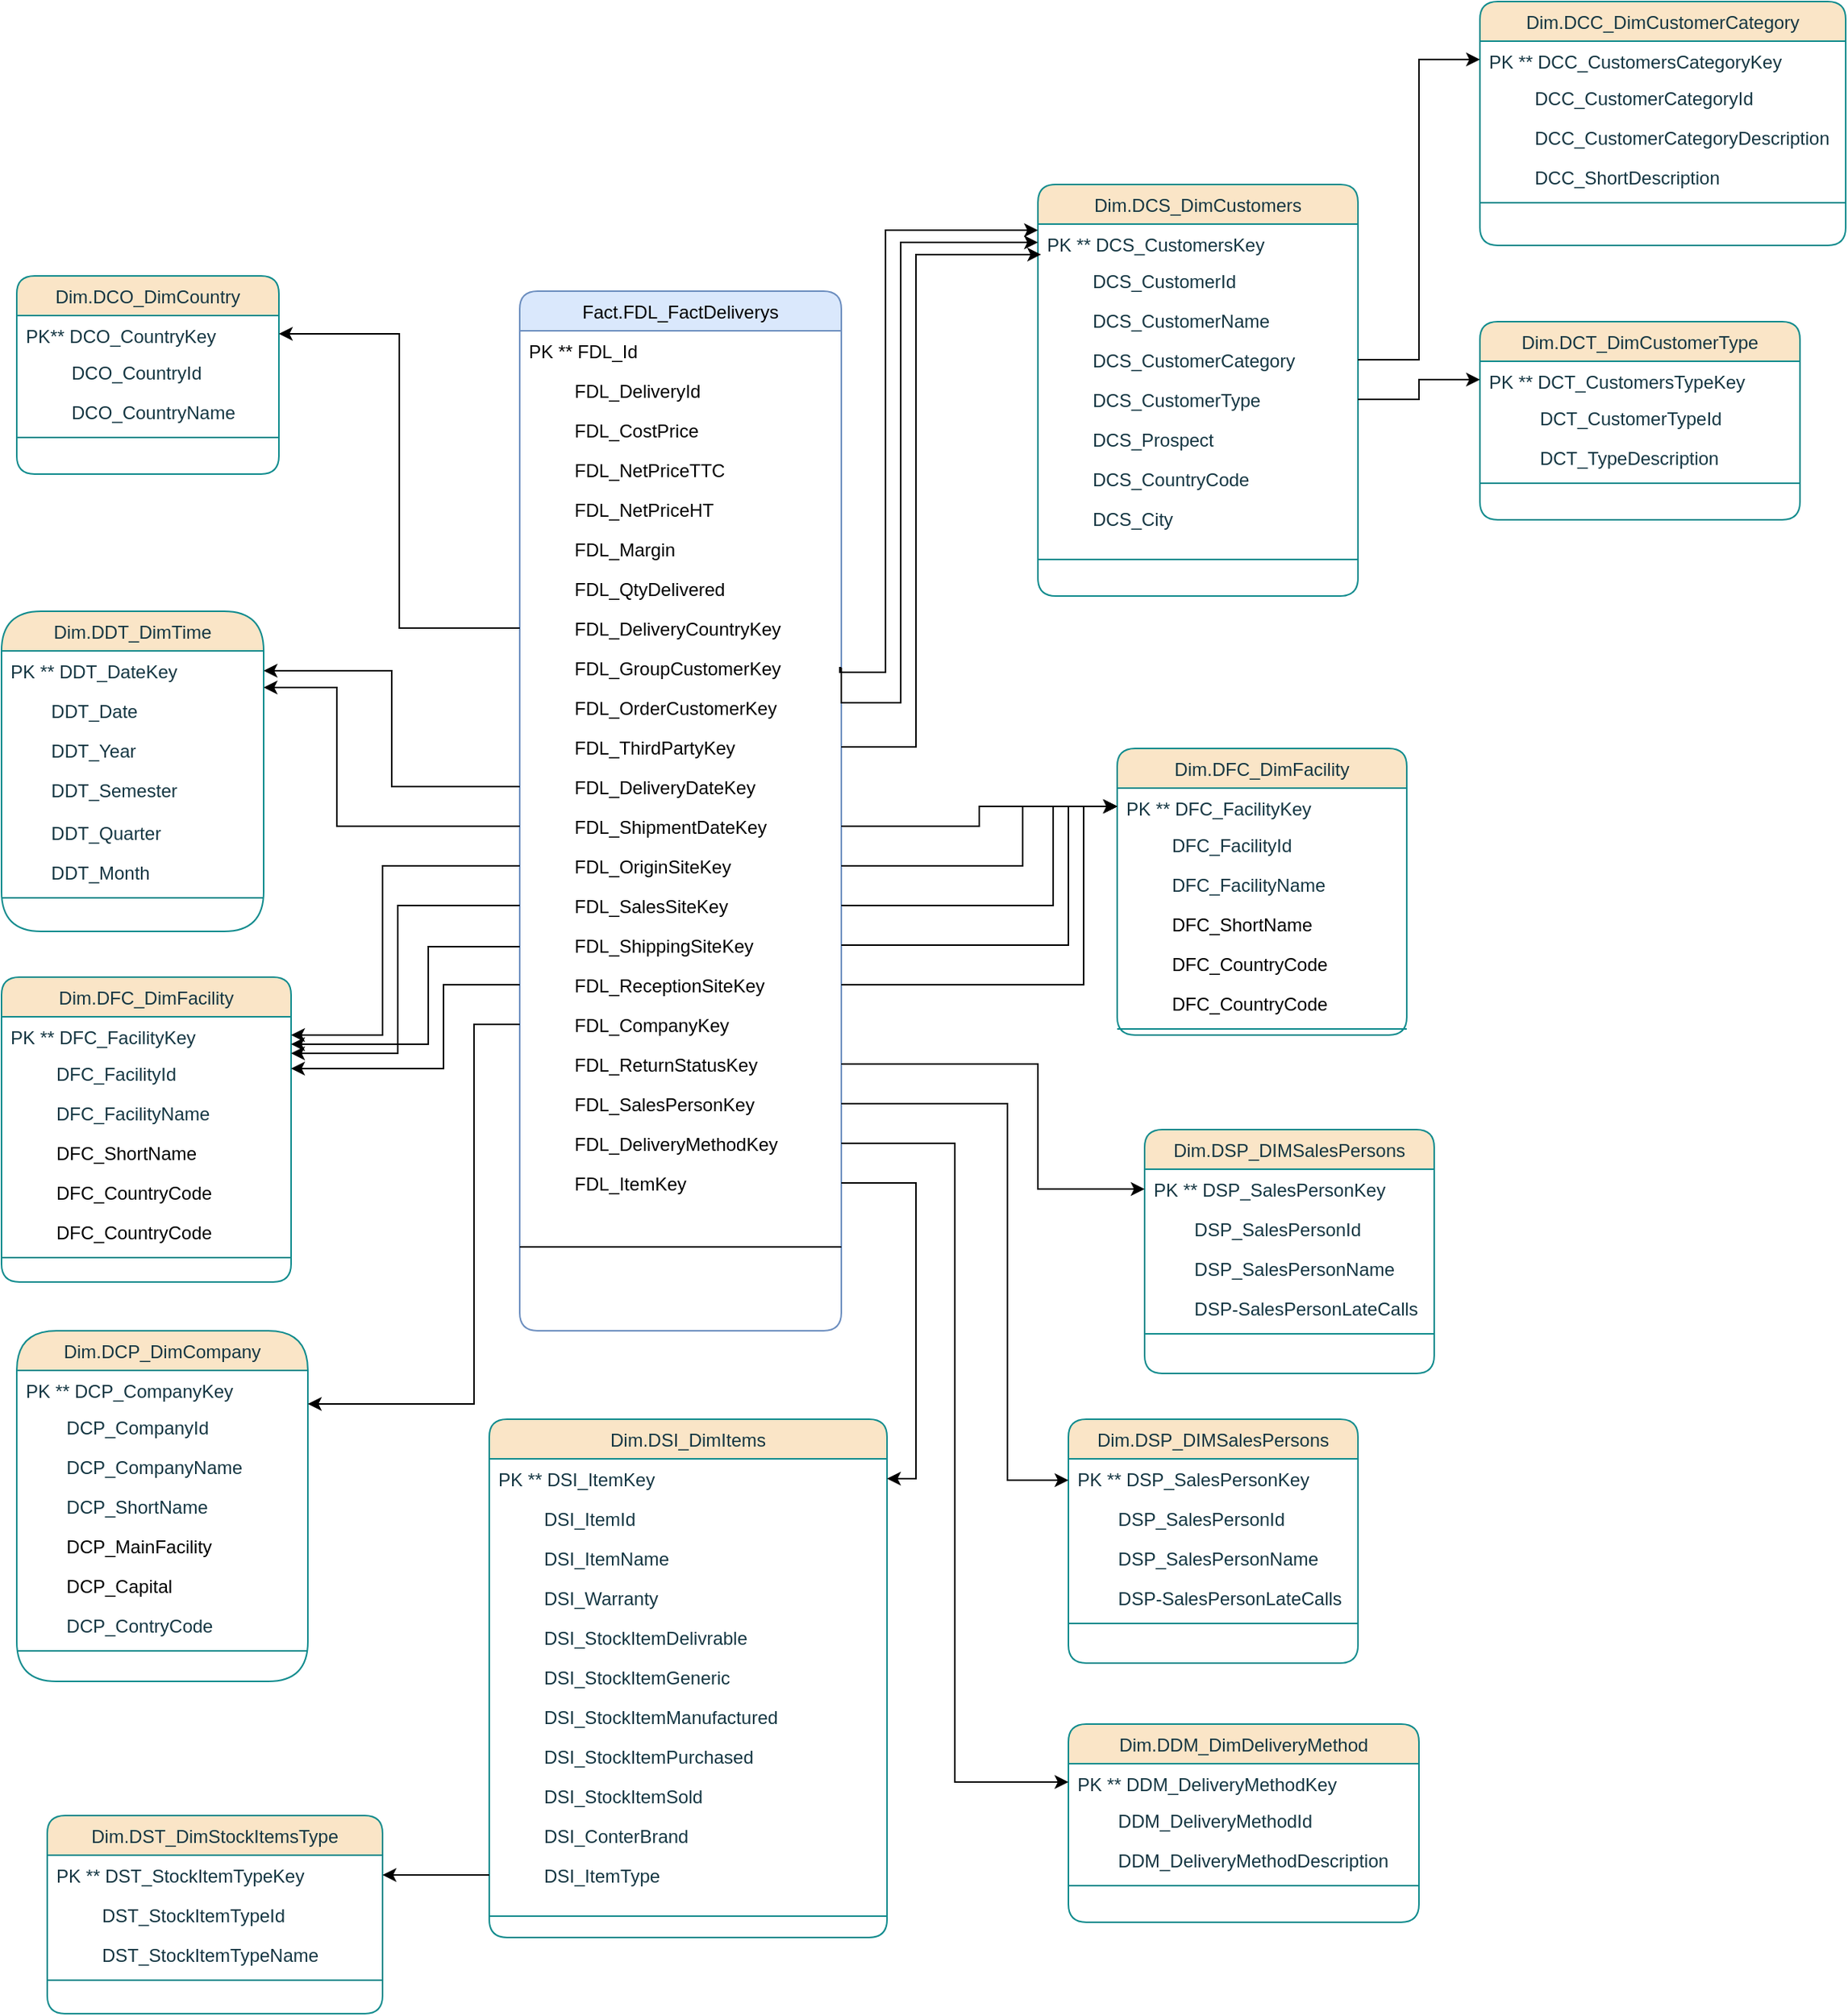 <mxfile version="21.2.3" type="github">
  <diagram name="Page-1" id="ZgQyZG9NzWmbTlg7LCCB">
    <mxGraphModel dx="1100" dy="513" grid="1" gridSize="10" guides="1" tooltips="1" connect="1" arrows="1" fold="1" page="1" pageScale="1" pageWidth="1654" pageHeight="1169" math="0" shadow="0">
      <root>
        <mxCell id="0" />
        <mxCell id="1" parent="0" />
        <mxCell id="QGiz-dgJAuQ3S3tsfowD-1" value="Fact.FDL_FactDeliverys" style="swimlane;fontStyle=0;align=center;verticalAlign=top;childLayout=stackLayout;horizontal=1;startSize=26;horizontalStack=0;resizeParent=1;resizeLast=0;collapsible=1;marginBottom=0;rounded=1;shadow=0;strokeWidth=1;fillColor=#dae8fc;strokeColor=#6c8ebf;" vertex="1" parent="1">
          <mxGeometry x="340" y="340" width="211" height="682" as="geometry">
            <mxRectangle x="550" y="140" width="160" height="26" as="alternateBounds" />
          </mxGeometry>
        </mxCell>
        <mxCell id="QGiz-dgJAuQ3S3tsfowD-2" value="PK ** FDL_Id" style="text;align=left;verticalAlign=top;spacingLeft=4;spacingRight=4;overflow=hidden;rotatable=0;points=[[0,0.5],[1,0.5]];portConstraint=eastwest;" vertex="1" parent="QGiz-dgJAuQ3S3tsfowD-1">
          <mxGeometry y="26" width="211" height="26" as="geometry" />
        </mxCell>
        <mxCell id="QGiz-dgJAuQ3S3tsfowD-3" value="         FDL_DeliveryId" style="text;align=left;verticalAlign=top;spacingLeft=4;spacingRight=4;overflow=hidden;rotatable=0;points=[[0,0.5],[1,0.5]];portConstraint=eastwest;rounded=0;shadow=0;html=0;" vertex="1" parent="QGiz-dgJAuQ3S3tsfowD-1">
          <mxGeometry y="52" width="211" height="26" as="geometry" />
        </mxCell>
        <mxCell id="QGiz-dgJAuQ3S3tsfowD-4" value="         FDL_CostPrice   " style="text;align=left;verticalAlign=top;spacingLeft=4;spacingRight=4;overflow=hidden;rotatable=0;points=[[0,0.5],[1,0.5]];portConstraint=eastwest;rounded=0;shadow=0;html=0;" vertex="1" parent="QGiz-dgJAuQ3S3tsfowD-1">
          <mxGeometry y="78" width="211" height="26" as="geometry" />
        </mxCell>
        <mxCell id="QGiz-dgJAuQ3S3tsfowD-5" value="         FDL_NetPriceTTC  " style="text;align=left;verticalAlign=top;spacingLeft=4;spacingRight=4;overflow=hidden;rotatable=0;points=[[0,0.5],[1,0.5]];portConstraint=eastwest;rounded=0;shadow=0;html=0;" vertex="1" parent="QGiz-dgJAuQ3S3tsfowD-1">
          <mxGeometry y="104" width="211" height="26" as="geometry" />
        </mxCell>
        <mxCell id="QGiz-dgJAuQ3S3tsfowD-6" value="         FDL_NetPriceHT  " style="text;align=left;verticalAlign=top;spacingLeft=4;spacingRight=4;overflow=hidden;rotatable=0;points=[[0,0.5],[1,0.5]];portConstraint=eastwest;rounded=0;shadow=0;html=0;" vertex="1" parent="QGiz-dgJAuQ3S3tsfowD-1">
          <mxGeometry y="130" width="211" height="26" as="geometry" />
        </mxCell>
        <mxCell id="QGiz-dgJAuQ3S3tsfowD-7" value="         FDL_Margin  " style="text;align=left;verticalAlign=top;spacingLeft=4;spacingRight=4;overflow=hidden;rotatable=0;points=[[0,0.5],[1,0.5]];portConstraint=eastwest;rounded=0;shadow=0;html=0;" vertex="1" parent="QGiz-dgJAuQ3S3tsfowD-1">
          <mxGeometry y="156" width="211" height="26" as="geometry" />
        </mxCell>
        <mxCell id="QGiz-dgJAuQ3S3tsfowD-8" value="         FDL_QtyDelivered  " style="text;align=left;verticalAlign=top;spacingLeft=4;spacingRight=4;overflow=hidden;rotatable=0;points=[[0,0.5],[1,0.5]];portConstraint=eastwest;rounded=0;shadow=0;html=0;" vertex="1" parent="QGiz-dgJAuQ3S3tsfowD-1">
          <mxGeometry y="182" width="211" height="26" as="geometry" />
        </mxCell>
        <mxCell id="QGiz-dgJAuQ3S3tsfowD-12" value="         FDL_DeliveryCountryKey  " style="text;align=left;verticalAlign=top;spacingLeft=4;spacingRight=4;overflow=hidden;rotatable=0;points=[[0,0.5],[1,0.5]];portConstraint=eastwest;rounded=0;shadow=0;html=0;" vertex="1" parent="QGiz-dgJAuQ3S3tsfowD-1">
          <mxGeometry y="208" width="211" height="26" as="geometry" />
        </mxCell>
        <mxCell id="QGiz-dgJAuQ3S3tsfowD-9" value="         FDL_GroupCustomerKey  " style="text;align=left;verticalAlign=top;spacingLeft=4;spacingRight=4;overflow=hidden;rotatable=0;points=[[0,0.5],[1,0.5]];portConstraint=eastwest;rounded=0;shadow=0;html=0;" vertex="1" parent="QGiz-dgJAuQ3S3tsfowD-1">
          <mxGeometry y="234" width="211" height="26" as="geometry" />
        </mxCell>
        <mxCell id="QGiz-dgJAuQ3S3tsfowD-10" value="         FDL_OrderCustomerKey  " style="text;align=left;verticalAlign=top;spacingLeft=4;spacingRight=4;overflow=hidden;rotatable=0;points=[[0,0.5],[1,0.5]];portConstraint=eastwest;rounded=0;shadow=0;html=0;" vertex="1" parent="QGiz-dgJAuQ3S3tsfowD-1">
          <mxGeometry y="260" width="211" height="26" as="geometry" />
        </mxCell>
        <mxCell id="QGiz-dgJAuQ3S3tsfowD-11" value="         FDL_ThirdPartyKey  " style="text;align=left;verticalAlign=top;spacingLeft=4;spacingRight=4;overflow=hidden;rotatable=0;points=[[0,0.5],[1,0.5]];portConstraint=eastwest;rounded=0;shadow=0;html=0;" vertex="1" parent="QGiz-dgJAuQ3S3tsfowD-1">
          <mxGeometry y="286" width="211" height="26" as="geometry" />
        </mxCell>
        <mxCell id="QGiz-dgJAuQ3S3tsfowD-14" value="         FDL_DeliveryDateKey  " style="text;align=left;verticalAlign=top;spacingLeft=4;spacingRight=4;overflow=hidden;rotatable=0;points=[[0,0.5],[1,0.5]];portConstraint=eastwest;rounded=1;shadow=0;html=0;" vertex="1" parent="QGiz-dgJAuQ3S3tsfowD-1">
          <mxGeometry y="312" width="211" height="26" as="geometry" />
        </mxCell>
        <mxCell id="QGiz-dgJAuQ3S3tsfowD-15" value="         FDL_ShipmentDateKey  " style="text;align=left;verticalAlign=top;spacingLeft=4;spacingRight=4;overflow=hidden;rotatable=0;points=[[0,0.5],[1,0.5]];portConstraint=eastwest;rounded=1;shadow=0;html=0;" vertex="1" parent="QGiz-dgJAuQ3S3tsfowD-1">
          <mxGeometry y="338" width="211" height="26" as="geometry" />
        </mxCell>
        <mxCell id="QGiz-dgJAuQ3S3tsfowD-16" value="         FDL_OriginSiteKey&#xa;  " style="text;align=left;verticalAlign=top;spacingLeft=4;spacingRight=4;overflow=hidden;rotatable=0;points=[[0,0.5],[1,0.5]];portConstraint=eastwest;rounded=1;shadow=0;html=0;" vertex="1" parent="QGiz-dgJAuQ3S3tsfowD-1">
          <mxGeometry y="364" width="211" height="26" as="geometry" />
        </mxCell>
        <mxCell id="QGiz-dgJAuQ3S3tsfowD-17" value="         FDL_SalesSiteKey&#xa;  " style="text;align=left;verticalAlign=top;spacingLeft=4;spacingRight=4;overflow=hidden;rotatable=0;points=[[0,0.5],[1,0.5]];portConstraint=eastwest;rounded=1;shadow=0;html=0;" vertex="1" parent="QGiz-dgJAuQ3S3tsfowD-1">
          <mxGeometry y="390" width="211" height="26" as="geometry" />
        </mxCell>
        <mxCell id="QGiz-dgJAuQ3S3tsfowD-18" value="         FDL_ShippingSiteKey&#xa;  " style="text;align=left;verticalAlign=top;spacingLeft=4;spacingRight=4;overflow=hidden;rotatable=0;points=[[0,0.5],[1,0.5]];portConstraint=eastwest;rounded=1;shadow=0;html=0;" vertex="1" parent="QGiz-dgJAuQ3S3tsfowD-1">
          <mxGeometry y="416" width="211" height="26" as="geometry" />
        </mxCell>
        <mxCell id="QGiz-dgJAuQ3S3tsfowD-19" value="         FDL_ReceptionSiteKey&#xa;  " style="text;align=left;verticalAlign=top;spacingLeft=4;spacingRight=4;overflow=hidden;rotatable=0;points=[[0,0.5],[1,0.5]];portConstraint=eastwest;rounded=1;shadow=0;html=0;" vertex="1" parent="QGiz-dgJAuQ3S3tsfowD-1">
          <mxGeometry y="442" width="211" height="26" as="geometry" />
        </mxCell>
        <mxCell id="QGiz-dgJAuQ3S3tsfowD-20" value="         FDL_CompanyKey&#xa;  " style="text;align=left;verticalAlign=top;spacingLeft=4;spacingRight=4;overflow=hidden;rotatable=0;points=[[0,0.5],[1,0.5]];portConstraint=eastwest;rounded=1;shadow=0;html=0;" vertex="1" parent="QGiz-dgJAuQ3S3tsfowD-1">
          <mxGeometry y="468" width="211" height="26" as="geometry" />
        </mxCell>
        <mxCell id="QGiz-dgJAuQ3S3tsfowD-21" value="         FDL_ReturnStatusKey&#xa;  " style="text;align=left;verticalAlign=top;spacingLeft=4;spacingRight=4;overflow=hidden;rotatable=0;points=[[0,0.5],[1,0.5]];portConstraint=eastwest;rounded=1;shadow=0;html=0;" vertex="1" parent="QGiz-dgJAuQ3S3tsfowD-1">
          <mxGeometry y="494" width="211" height="26" as="geometry" />
        </mxCell>
        <mxCell id="QGiz-dgJAuQ3S3tsfowD-22" value="         FDL_SalesPersonKey&#xa;  " style="text;align=left;verticalAlign=top;spacingLeft=4;spacingRight=4;overflow=hidden;rotatable=0;points=[[0,0.5],[1,0.5]];portConstraint=eastwest;rounded=1;shadow=0;html=0;" vertex="1" parent="QGiz-dgJAuQ3S3tsfowD-1">
          <mxGeometry y="520" width="211" height="26" as="geometry" />
        </mxCell>
        <mxCell id="QGiz-dgJAuQ3S3tsfowD-23" value="         FDL_DeliveryMethodKey&#xa;  " style="text;align=left;verticalAlign=top;spacingLeft=4;spacingRight=4;overflow=hidden;rotatable=0;points=[[0,0.5],[1,0.5]];portConstraint=eastwest;rounded=1;shadow=0;html=0;" vertex="1" parent="QGiz-dgJAuQ3S3tsfowD-1">
          <mxGeometry y="546" width="211" height="26" as="geometry" />
        </mxCell>
        <mxCell id="QGiz-dgJAuQ3S3tsfowD-24" value="         FDL_ItemKey " style="text;align=left;verticalAlign=top;spacingLeft=4;spacingRight=4;overflow=hidden;rotatable=0;points=[[0,0.5],[1,0.5]];portConstraint=eastwest;rounded=0;shadow=0;html=0;" vertex="1" parent="QGiz-dgJAuQ3S3tsfowD-1">
          <mxGeometry y="572" width="211" height="26" as="geometry" />
        </mxCell>
        <mxCell id="QGiz-dgJAuQ3S3tsfowD-25" value="" style="line;html=1;strokeWidth=1;align=left;verticalAlign=middle;spacingTop=-1;spacingLeft=3;spacingRight=3;rotatable=0;labelPosition=right;points=[];portConstraint=eastwest;" vertex="1" parent="QGiz-dgJAuQ3S3tsfowD-1">
          <mxGeometry y="598" width="211" height="58" as="geometry" />
        </mxCell>
        <mxCell id="QGiz-dgJAuQ3S3tsfowD-26" value="Dim.DDT_DimTime" style="swimlane;fontStyle=0;align=center;verticalAlign=top;childLayout=stackLayout;horizontal=1;startSize=26;horizontalStack=0;resizeParent=1;resizeLast=0;collapsible=1;marginBottom=0;rounded=1;shadow=0;strokeWidth=1;fillColor=#FAE5C7;strokeColor=#0F8B8D;labelBackgroundColor=none;fontColor=#143642;arcSize=50;" vertex="1" parent="1">
          <mxGeometry y="550" width="172" height="210" as="geometry">
            <mxRectangle x="550" y="140" width="160" height="26" as="alternateBounds" />
          </mxGeometry>
        </mxCell>
        <mxCell id="QGiz-dgJAuQ3S3tsfowD-27" value="PK ** DDT_DateKey" style="text;align=left;verticalAlign=top;spacingLeft=4;spacingRight=4;overflow=hidden;rotatable=0;points=[[0,0.5],[1,0.5]];portConstraint=eastwest;labelBackgroundColor=none;fontColor=#143642;rounded=1;" vertex="1" parent="QGiz-dgJAuQ3S3tsfowD-26">
          <mxGeometry y="26" width="172" height="26" as="geometry" />
        </mxCell>
        <mxCell id="QGiz-dgJAuQ3S3tsfowD-28" value="        DDT_Date&#xa;" style="text;align=left;verticalAlign=top;spacingLeft=4;spacingRight=4;overflow=hidden;rotatable=0;points=[[0,0.5],[1,0.5]];portConstraint=eastwest;labelBackgroundColor=none;fontColor=#143642;rounded=1;" vertex="1" parent="QGiz-dgJAuQ3S3tsfowD-26">
          <mxGeometry y="52" width="172" height="26" as="geometry" />
        </mxCell>
        <mxCell id="QGiz-dgJAuQ3S3tsfowD-29" value="        DDT_Year&#xa;" style="text;align=left;verticalAlign=top;spacingLeft=4;spacingRight=4;overflow=hidden;rotatable=0;points=[[0,0.5],[1,0.5]];portConstraint=eastwest;labelBackgroundColor=none;fontColor=#143642;rounded=1;" vertex="1" parent="QGiz-dgJAuQ3S3tsfowD-26">
          <mxGeometry y="78" width="172" height="26" as="geometry" />
        </mxCell>
        <mxCell id="QGiz-dgJAuQ3S3tsfowD-30" value="        DDT_Semester&#xa;" style="text;align=left;verticalAlign=top;spacingLeft=4;spacingRight=4;overflow=hidden;rotatable=0;points=[[0,0.5],[1,0.5]];portConstraint=eastwest;labelBackgroundColor=none;fontColor=#143642;rounded=1;" vertex="1" parent="QGiz-dgJAuQ3S3tsfowD-26">
          <mxGeometry y="104" width="172" height="28" as="geometry" />
        </mxCell>
        <mxCell id="QGiz-dgJAuQ3S3tsfowD-31" value="        DDT_Quarter" style="text;align=left;verticalAlign=top;spacingLeft=4;spacingRight=4;overflow=hidden;rotatable=0;points=[[0,0.5],[1,0.5]];portConstraint=eastwest;labelBackgroundColor=none;fontColor=#143642;rounded=1;" vertex="1" parent="QGiz-dgJAuQ3S3tsfowD-26">
          <mxGeometry y="132" width="172" height="26" as="geometry" />
        </mxCell>
        <mxCell id="QGiz-dgJAuQ3S3tsfowD-32" value="        DDT_Month&#xa;" style="text;align=left;verticalAlign=top;spacingLeft=4;spacingRight=4;overflow=hidden;rotatable=0;points=[[0,0.5],[1,0.5]];portConstraint=eastwest;labelBackgroundColor=none;fontColor=#143642;rounded=1;" vertex="1" parent="QGiz-dgJAuQ3S3tsfowD-26">
          <mxGeometry y="158" width="172" height="26" as="geometry" />
        </mxCell>
        <mxCell id="QGiz-dgJAuQ3S3tsfowD-33" value="" style="line;html=1;strokeWidth=1;align=left;verticalAlign=middle;spacingTop=-1;spacingLeft=3;spacingRight=3;rotatable=0;labelPosition=right;points=[];portConstraint=eastwest;labelBackgroundColor=none;fillColor=#FAE5C7;strokeColor=#0F8B8D;fontColor=#143642;rounded=1;" vertex="1" parent="QGiz-dgJAuQ3S3tsfowD-26">
          <mxGeometry y="184" width="172" height="8" as="geometry" />
        </mxCell>
        <mxCell id="QGiz-dgJAuQ3S3tsfowD-34" style="edgeStyle=orthogonalEdgeStyle;rounded=0;orthogonalLoop=1;jettySize=auto;html=1;" edge="1" parent="1" source="QGiz-dgJAuQ3S3tsfowD-14" target="QGiz-dgJAuQ3S3tsfowD-27">
          <mxGeometry relative="1" as="geometry" />
        </mxCell>
        <mxCell id="QGiz-dgJAuQ3S3tsfowD-35" style="edgeStyle=orthogonalEdgeStyle;rounded=0;orthogonalLoop=1;jettySize=auto;html=1;" edge="1" parent="1" source="QGiz-dgJAuQ3S3tsfowD-15" target="QGiz-dgJAuQ3S3tsfowD-27">
          <mxGeometry relative="1" as="geometry">
            <Array as="points">
              <mxPoint x="220" y="691" />
              <mxPoint x="220" y="600" />
            </Array>
          </mxGeometry>
        </mxCell>
        <mxCell id="QGiz-dgJAuQ3S3tsfowD-36" value="Dim.DFC_DimFacility" style="swimlane;fontStyle=0;align=center;verticalAlign=top;childLayout=stackLayout;horizontal=1;startSize=26;horizontalStack=0;resizeParent=1;resizeLast=0;collapsible=1;marginBottom=0;rounded=1;shadow=0;strokeWidth=1;fillColor=#FAE5C7;strokeColor=#0F8B8D;labelBackgroundColor=none;fontColor=#143642;" vertex="1" parent="1">
          <mxGeometry y="790" width="190" height="200" as="geometry">
            <mxRectangle x="550" y="140" width="160" height="26" as="alternateBounds" />
          </mxGeometry>
        </mxCell>
        <mxCell id="QGiz-dgJAuQ3S3tsfowD-37" value="PK ** DFC_FacilityKey" style="text;align=left;verticalAlign=top;spacingLeft=4;spacingRight=4;overflow=hidden;rotatable=0;points=[[0,0.5],[1,0.5]];portConstraint=eastwest;labelBackgroundColor=none;fontColor=#143642;rounded=1;" vertex="1" parent="QGiz-dgJAuQ3S3tsfowD-36">
          <mxGeometry y="26" width="190" height="24" as="geometry" />
        </mxCell>
        <mxCell id="QGiz-dgJAuQ3S3tsfowD-38" value="         DFC_FacilityId" style="text;align=left;verticalAlign=top;spacingLeft=4;spacingRight=4;overflow=hidden;rotatable=0;points=[[0,0.5],[1,0.5]];portConstraint=eastwest;labelBackgroundColor=none;fontColor=#143642;rounded=1;" vertex="1" parent="QGiz-dgJAuQ3S3tsfowD-36">
          <mxGeometry y="50" width="190" height="26" as="geometry" />
        </mxCell>
        <mxCell id="QGiz-dgJAuQ3S3tsfowD-39" value="         DFC_FacilityName" style="text;align=left;verticalAlign=top;spacingLeft=4;spacingRight=4;overflow=hidden;rotatable=0;points=[[0,0.5],[1,0.5]];portConstraint=eastwest;labelBackgroundColor=none;fontColor=#143642;rounded=1;" vertex="1" parent="QGiz-dgJAuQ3S3tsfowD-36">
          <mxGeometry y="76" width="190" height="26" as="geometry" />
        </mxCell>
        <mxCell id="QGiz-dgJAuQ3S3tsfowD-40" value="         DFC_ShortName" style="text;align=left;verticalAlign=top;spacingLeft=4;spacingRight=4;overflow=hidden;rotatable=0;points=[[0,0.5],[1,0.5]];portConstraint=eastwest;labelBackgroundColor=none;rounded=1;" vertex="1" parent="QGiz-dgJAuQ3S3tsfowD-36">
          <mxGeometry y="102" width="190" height="26" as="geometry" />
        </mxCell>
        <mxCell id="QGiz-dgJAuQ3S3tsfowD-41" value="         DFC_CountryCode" style="text;align=left;verticalAlign=top;spacingLeft=4;spacingRight=4;overflow=hidden;rotatable=0;points=[[0,0.5],[1,0.5]];portConstraint=eastwest;labelBackgroundColor=none;rounded=1;" vertex="1" parent="QGiz-dgJAuQ3S3tsfowD-36">
          <mxGeometry y="128" width="190" height="26" as="geometry" />
        </mxCell>
        <mxCell id="QGiz-dgJAuQ3S3tsfowD-42" value="         DFC_CountryCode" style="text;align=left;verticalAlign=top;spacingLeft=4;spacingRight=4;overflow=hidden;rotatable=0;points=[[0,0.5],[1,0.5]];portConstraint=eastwest;labelBackgroundColor=none;rounded=1;" vertex="1" parent="QGiz-dgJAuQ3S3tsfowD-36">
          <mxGeometry y="154" width="190" height="26" as="geometry" />
        </mxCell>
        <mxCell id="QGiz-dgJAuQ3S3tsfowD-43" value="" style="line;html=1;strokeWidth=1;align=left;verticalAlign=middle;spacingTop=-1;spacingLeft=3;spacingRight=3;rotatable=0;labelPosition=right;points=[];portConstraint=eastwest;labelBackgroundColor=none;fillColor=#FAE5C7;strokeColor=#0F8B8D;fontColor=#143642;rounded=1;" vertex="1" parent="QGiz-dgJAuQ3S3tsfowD-36">
          <mxGeometry y="180" width="190" height="8" as="geometry" />
        </mxCell>
        <mxCell id="QGiz-dgJAuQ3S3tsfowD-44" style="edgeStyle=orthogonalEdgeStyle;rounded=0;orthogonalLoop=1;jettySize=auto;html=1;entryX=1;entryY=0.5;entryDx=0;entryDy=0;" edge="1" parent="1" source="QGiz-dgJAuQ3S3tsfowD-16" target="QGiz-dgJAuQ3S3tsfowD-37">
          <mxGeometry relative="1" as="geometry">
            <Array as="points">
              <mxPoint x="250" y="717" />
              <mxPoint x="250" y="828" />
            </Array>
          </mxGeometry>
        </mxCell>
        <mxCell id="QGiz-dgJAuQ3S3tsfowD-45" style="edgeStyle=orthogonalEdgeStyle;rounded=0;orthogonalLoop=1;jettySize=auto;html=1;" edge="1" parent="1" source="QGiz-dgJAuQ3S3tsfowD-17" target="QGiz-dgJAuQ3S3tsfowD-37">
          <mxGeometry relative="1" as="geometry">
            <Array as="points">
              <mxPoint x="260" y="743" />
              <mxPoint x="260" y="840" />
            </Array>
          </mxGeometry>
        </mxCell>
        <mxCell id="QGiz-dgJAuQ3S3tsfowD-46" style="edgeStyle=orthogonalEdgeStyle;rounded=0;orthogonalLoop=1;jettySize=auto;html=1;" edge="1" parent="1" source="QGiz-dgJAuQ3S3tsfowD-18">
          <mxGeometry relative="1" as="geometry">
            <mxPoint x="300" y="770" as="sourcePoint" />
            <mxPoint x="190" y="834" as="targetPoint" />
            <Array as="points">
              <mxPoint x="280" y="770" />
              <mxPoint x="280" y="834" />
            </Array>
          </mxGeometry>
        </mxCell>
        <mxCell id="QGiz-dgJAuQ3S3tsfowD-47" style="edgeStyle=orthogonalEdgeStyle;rounded=0;orthogonalLoop=1;jettySize=auto;html=1;" edge="1" parent="1" source="QGiz-dgJAuQ3S3tsfowD-19">
          <mxGeometry relative="1" as="geometry">
            <mxPoint x="190" y="850" as="targetPoint" />
            <Array as="points">
              <mxPoint x="290" y="795" />
              <mxPoint x="290" y="850" />
              <mxPoint x="190" y="850" />
            </Array>
          </mxGeometry>
        </mxCell>
        <mxCell id="QGiz-dgJAuQ3S3tsfowD-48" value="Dim.DCP_DimCompany" style="swimlane;fontStyle=0;align=center;verticalAlign=top;childLayout=stackLayout;horizontal=1;startSize=26;horizontalStack=0;resizeParent=1;resizeLast=0;collapsible=1;marginBottom=0;rounded=1;shadow=0;strokeWidth=1;fillColor=#FAE5C7;strokeColor=#0F8B8D;labelBackgroundColor=none;fontColor=#143642;arcSize=40;" vertex="1" parent="1">
          <mxGeometry x="10" y="1022" width="191" height="230" as="geometry">
            <mxRectangle x="550" y="140" width="160" height="26" as="alternateBounds" />
          </mxGeometry>
        </mxCell>
        <mxCell id="QGiz-dgJAuQ3S3tsfowD-49" value="PK ** DCP_CompanyKey&#xa;" style="text;align=left;verticalAlign=top;spacingLeft=4;spacingRight=4;overflow=hidden;rotatable=0;points=[[0,0.5],[1,0.5]];portConstraint=eastwest;labelBackgroundColor=none;fontColor=#143642;rounded=1;" vertex="1" parent="QGiz-dgJAuQ3S3tsfowD-48">
          <mxGeometry y="26" width="191" height="24" as="geometry" />
        </mxCell>
        <mxCell id="QGiz-dgJAuQ3S3tsfowD-50" value="        DCP_CompanyId" style="text;align=left;verticalAlign=top;spacingLeft=4;spacingRight=4;overflow=hidden;rotatable=0;points=[[0,0.5],[1,0.5]];portConstraint=eastwest;labelBackgroundColor=none;fontColor=#143642;rounded=1;" vertex="1" parent="QGiz-dgJAuQ3S3tsfowD-48">
          <mxGeometry y="50" width="191" height="26" as="geometry" />
        </mxCell>
        <mxCell id="QGiz-dgJAuQ3S3tsfowD-51" value="        DCP_CompanyName" style="text;align=left;verticalAlign=top;spacingLeft=4;spacingRight=4;overflow=hidden;rotatable=0;points=[[0,0.5],[1,0.5]];portConstraint=eastwest;labelBackgroundColor=none;fontColor=#143642;rounded=1;" vertex="1" parent="QGiz-dgJAuQ3S3tsfowD-48">
          <mxGeometry y="76" width="191" height="26" as="geometry" />
        </mxCell>
        <mxCell id="QGiz-dgJAuQ3S3tsfowD-52" value="        DCP_ShortName" style="text;align=left;verticalAlign=top;spacingLeft=4;spacingRight=4;overflow=hidden;rotatable=0;points=[[0,0.5],[1,0.5]];portConstraint=eastwest;labelBackgroundColor=none;fontColor=#143642;rounded=1;" vertex="1" parent="QGiz-dgJAuQ3S3tsfowD-48">
          <mxGeometry y="102" width="191" height="26" as="geometry" />
        </mxCell>
        <mxCell id="QGiz-dgJAuQ3S3tsfowD-53" value="        DCP_MainFacility" style="text;align=left;verticalAlign=top;spacingLeft=4;spacingRight=4;overflow=hidden;rotatable=0;points=[[0,0.5],[1,0.5]];portConstraint=eastwest;rounded=1;shadow=0;html=0;labelBackgroundColor=none;" vertex="1" parent="QGiz-dgJAuQ3S3tsfowD-48">
          <mxGeometry y="128" width="191" height="26" as="geometry" />
        </mxCell>
        <mxCell id="QGiz-dgJAuQ3S3tsfowD-54" value="        DCP_Capital" style="text;align=left;verticalAlign=top;spacingLeft=4;spacingRight=4;overflow=hidden;rotatable=0;points=[[0,0.5],[1,0.5]];portConstraint=eastwest;rounded=1;shadow=0;html=0;labelBackgroundColor=none;" vertex="1" parent="QGiz-dgJAuQ3S3tsfowD-48">
          <mxGeometry y="154" width="191" height="26" as="geometry" />
        </mxCell>
        <mxCell id="QGiz-dgJAuQ3S3tsfowD-55" value="        DCP_ContryCode" style="text;align=left;verticalAlign=top;spacingLeft=4;spacingRight=4;overflow=hidden;rotatable=0;points=[[0,0.5],[1,0.5]];portConstraint=eastwest;labelBackgroundColor=none;fontColor=#143642;rounded=1;" vertex="1" parent="QGiz-dgJAuQ3S3tsfowD-48">
          <mxGeometry y="180" width="191" height="26" as="geometry" />
        </mxCell>
        <mxCell id="QGiz-dgJAuQ3S3tsfowD-56" value="" style="line;html=1;strokeWidth=1;align=left;verticalAlign=middle;spacingTop=-1;spacingLeft=3;spacingRight=3;rotatable=0;labelPosition=right;points=[];portConstraint=eastwest;labelBackgroundColor=none;fillColor=#FAE5C7;strokeColor=#0F8B8D;fontColor=#143642;rounded=1;" vertex="1" parent="QGiz-dgJAuQ3S3tsfowD-48">
          <mxGeometry y="206" width="191" height="8" as="geometry" />
        </mxCell>
        <mxCell id="QGiz-dgJAuQ3S3tsfowD-57" style="edgeStyle=orthogonalEdgeStyle;rounded=0;orthogonalLoop=1;jettySize=auto;html=1;" edge="1" parent="1" source="QGiz-dgJAuQ3S3tsfowD-20" target="QGiz-dgJAuQ3S3tsfowD-49">
          <mxGeometry relative="1" as="geometry">
            <Array as="points">
              <mxPoint x="310" y="821" />
              <mxPoint x="310" y="1070" />
            </Array>
          </mxGeometry>
        </mxCell>
        <mxCell id="QGiz-dgJAuQ3S3tsfowD-58" value="Dim.DSI_DimItems" style="swimlane;fontStyle=0;align=center;verticalAlign=top;childLayout=stackLayout;horizontal=1;startSize=26;horizontalStack=0;resizeParent=1;resizeLast=0;collapsible=1;marginBottom=0;rounded=1;shadow=0;strokeWidth=1;fillColor=#FAE5C7;strokeColor=#0F8B8D;labelBackgroundColor=none;fontColor=#143642;" vertex="1" parent="1">
          <mxGeometry x="320" y="1080" width="261" height="340" as="geometry">
            <mxRectangle x="550" y="140" width="160" height="26" as="alternateBounds" />
          </mxGeometry>
        </mxCell>
        <mxCell id="QGiz-dgJAuQ3S3tsfowD-59" value="PK ** DSI_ItemKey" style="text;align=left;verticalAlign=top;spacingLeft=4;spacingRight=4;overflow=hidden;rotatable=0;points=[[0,0.5],[1,0.5]];portConstraint=eastwest;labelBackgroundColor=none;fontColor=#143642;rounded=1;" vertex="1" parent="QGiz-dgJAuQ3S3tsfowD-58">
          <mxGeometry y="26" width="261" height="26" as="geometry" />
        </mxCell>
        <mxCell id="QGiz-dgJAuQ3S3tsfowD-60" value="         DSI_ItemId&#xa;" style="text;align=left;verticalAlign=top;spacingLeft=4;spacingRight=4;overflow=hidden;rotatable=0;points=[[0,0.5],[1,0.5]];portConstraint=eastwest;labelBackgroundColor=none;fontColor=#143642;rounded=1;" vertex="1" parent="QGiz-dgJAuQ3S3tsfowD-58">
          <mxGeometry y="52" width="261" height="26" as="geometry" />
        </mxCell>
        <mxCell id="QGiz-dgJAuQ3S3tsfowD-61" value="         DSI_ItemName&#xa;" style="text;align=left;verticalAlign=top;spacingLeft=4;spacingRight=4;overflow=hidden;rotatable=0;points=[[0,0.5],[1,0.5]];portConstraint=eastwest;labelBackgroundColor=none;fontColor=#143642;rounded=1;" vertex="1" parent="QGiz-dgJAuQ3S3tsfowD-58">
          <mxGeometry y="78" width="261" height="26" as="geometry" />
        </mxCell>
        <mxCell id="QGiz-dgJAuQ3S3tsfowD-62" value="         DSI_Warranty&#xa;" style="text;align=left;verticalAlign=top;spacingLeft=4;spacingRight=4;overflow=hidden;rotatable=0;points=[[0,0.5],[1,0.5]];portConstraint=eastwest;labelBackgroundColor=none;fontColor=#143642;rounded=1;" vertex="1" parent="QGiz-dgJAuQ3S3tsfowD-58">
          <mxGeometry y="104" width="261" height="26" as="geometry" />
        </mxCell>
        <mxCell id="QGiz-dgJAuQ3S3tsfowD-63" value="         DSI_StockItemDelivrable" style="text;align=left;verticalAlign=top;spacingLeft=4;spacingRight=4;overflow=hidden;rotatable=0;points=[[0,0.5],[1,0.5]];portConstraint=eastwest;labelBackgroundColor=none;fontColor=#143642;rounded=1;" vertex="1" parent="QGiz-dgJAuQ3S3tsfowD-58">
          <mxGeometry y="130" width="261" height="26" as="geometry" />
        </mxCell>
        <mxCell id="QGiz-dgJAuQ3S3tsfowD-64" value="         DSI_StockItemGeneric &#xa;" style="text;align=left;verticalAlign=top;spacingLeft=4;spacingRight=4;overflow=hidden;rotatable=0;points=[[0,0.5],[1,0.5]];portConstraint=eastwest;labelBackgroundColor=none;fontColor=#143642;rounded=1;" vertex="1" parent="QGiz-dgJAuQ3S3tsfowD-58">
          <mxGeometry y="156" width="261" height="26" as="geometry" />
        </mxCell>
        <mxCell id="QGiz-dgJAuQ3S3tsfowD-65" value="         DSI_StockItemManufactured" style="text;align=left;verticalAlign=top;spacingLeft=4;spacingRight=4;overflow=hidden;rotatable=0;points=[[0,0.5],[1,0.5]];portConstraint=eastwest;labelBackgroundColor=none;fontColor=#143642;rounded=1;" vertex="1" parent="QGiz-dgJAuQ3S3tsfowD-58">
          <mxGeometry y="182" width="261" height="26" as="geometry" />
        </mxCell>
        <mxCell id="QGiz-dgJAuQ3S3tsfowD-66" value="         DSI_StockItemPurchased" style="text;align=left;verticalAlign=top;spacingLeft=4;spacingRight=4;overflow=hidden;rotatable=0;points=[[0,0.5],[1,0.5]];portConstraint=eastwest;labelBackgroundColor=none;fontColor=#143642;rounded=1;" vertex="1" parent="QGiz-dgJAuQ3S3tsfowD-58">
          <mxGeometry y="208" width="261" height="26" as="geometry" />
        </mxCell>
        <mxCell id="QGiz-dgJAuQ3S3tsfowD-67" value="         DSI_StockItemSold&#xa;" style="text;align=left;verticalAlign=top;spacingLeft=4;spacingRight=4;overflow=hidden;rotatable=0;points=[[0,0.5],[1,0.5]];portConstraint=eastwest;labelBackgroundColor=none;fontColor=#143642;rounded=1;" vertex="1" parent="QGiz-dgJAuQ3S3tsfowD-58">
          <mxGeometry y="234" width="261" height="26" as="geometry" />
        </mxCell>
        <mxCell id="QGiz-dgJAuQ3S3tsfowD-68" value="         DSI_ConterBrand&#xa;" style="text;align=left;verticalAlign=top;spacingLeft=4;spacingRight=4;overflow=hidden;rotatable=0;points=[[0,0.5],[1,0.5]];portConstraint=eastwest;labelBackgroundColor=none;fontColor=#143642;rounded=1;" vertex="1" parent="QGiz-dgJAuQ3S3tsfowD-58">
          <mxGeometry y="260" width="261" height="26" as="geometry" />
        </mxCell>
        <mxCell id="QGiz-dgJAuQ3S3tsfowD-69" value="         DSI_ItemType&#xa;" style="text;align=left;verticalAlign=top;spacingLeft=4;spacingRight=4;overflow=hidden;rotatable=0;points=[[0,0.5],[1,0.5]];portConstraint=eastwest;labelBackgroundColor=none;fontColor=#143642;rounded=1;" vertex="1" parent="QGiz-dgJAuQ3S3tsfowD-58">
          <mxGeometry y="286" width="261" height="26" as="geometry" />
        </mxCell>
        <mxCell id="QGiz-dgJAuQ3S3tsfowD-70" value="" style="line;html=1;strokeWidth=1;align=left;verticalAlign=middle;spacingTop=-1;spacingLeft=3;spacingRight=3;rotatable=0;labelPosition=right;points=[];portConstraint=eastwest;labelBackgroundColor=none;fillColor=#FAE5C7;strokeColor=#0F8B8D;fontColor=#143642;rounded=1;" vertex="1" parent="QGiz-dgJAuQ3S3tsfowD-58">
          <mxGeometry y="312" width="261" height="28" as="geometry" />
        </mxCell>
        <mxCell id="QGiz-dgJAuQ3S3tsfowD-72" style="edgeStyle=orthogonalEdgeStyle;rounded=0;orthogonalLoop=1;jettySize=auto;html=1;" edge="1" parent="1" source="QGiz-dgJAuQ3S3tsfowD-24" target="QGiz-dgJAuQ3S3tsfowD-59">
          <mxGeometry relative="1" as="geometry">
            <Array as="points">
              <mxPoint x="600" y="925" />
              <mxPoint x="600" y="1119" />
            </Array>
          </mxGeometry>
        </mxCell>
        <mxCell id="QGiz-dgJAuQ3S3tsfowD-73" value="Dim.DST_DimStockItemsType" style="swimlane;fontStyle=0;align=center;verticalAlign=top;childLayout=stackLayout;horizontal=1;startSize=26;horizontalStack=0;resizeParent=1;resizeLast=0;collapsible=1;marginBottom=0;rounded=1;shadow=0;strokeWidth=1;fillColor=#FAE5C7;strokeColor=#0F8B8D;labelBackgroundColor=none;fontColor=#143642;" vertex="1" parent="1">
          <mxGeometry x="30" y="1340" width="220" height="130" as="geometry">
            <mxRectangle x="550" y="140" width="160" height="26" as="alternateBounds" />
          </mxGeometry>
        </mxCell>
        <mxCell id="QGiz-dgJAuQ3S3tsfowD-74" value="PK ** DST_StockItemTypeKey" style="text;align=left;verticalAlign=top;spacingLeft=4;spacingRight=4;overflow=hidden;rotatable=0;points=[[0,0.5],[1,0.5]];portConstraint=eastwest;labelBackgroundColor=none;fontColor=#143642;rounded=1;" vertex="1" parent="QGiz-dgJAuQ3S3tsfowD-73">
          <mxGeometry y="26" width="220" height="26" as="geometry" />
        </mxCell>
        <mxCell id="QGiz-dgJAuQ3S3tsfowD-75" value="         DST_StockItemTypeId&#xa;" style="text;align=left;verticalAlign=top;spacingLeft=4;spacingRight=4;overflow=hidden;rotatable=0;points=[[0,0.5],[1,0.5]];portConstraint=eastwest;labelBackgroundColor=none;fontColor=#143642;rounded=1;" vertex="1" parent="QGiz-dgJAuQ3S3tsfowD-73">
          <mxGeometry y="52" width="220" height="26" as="geometry" />
        </mxCell>
        <mxCell id="QGiz-dgJAuQ3S3tsfowD-76" value="         DST_StockItemTypeName" style="text;align=left;verticalAlign=top;spacingLeft=4;spacingRight=4;overflow=hidden;rotatable=0;points=[[0,0.5],[1,0.5]];portConstraint=eastwest;labelBackgroundColor=none;fontColor=#143642;rounded=1;" vertex="1" parent="QGiz-dgJAuQ3S3tsfowD-73">
          <mxGeometry y="78" width="220" height="26" as="geometry" />
        </mxCell>
        <mxCell id="QGiz-dgJAuQ3S3tsfowD-77" value="" style="line;html=1;strokeWidth=1;align=left;verticalAlign=middle;spacingTop=-1;spacingLeft=3;spacingRight=3;rotatable=0;labelPosition=right;points=[];portConstraint=eastwest;labelBackgroundColor=none;fillColor=#FAE5C7;strokeColor=#0F8B8D;fontColor=#143642;rounded=1;" vertex="1" parent="QGiz-dgJAuQ3S3tsfowD-73">
          <mxGeometry y="104" width="220" height="8" as="geometry" />
        </mxCell>
        <mxCell id="QGiz-dgJAuQ3S3tsfowD-79" style="edgeStyle=orthogonalEdgeStyle;rounded=0;orthogonalLoop=1;jettySize=auto;html=1;" edge="1" parent="1" source="QGiz-dgJAuQ3S3tsfowD-69" target="QGiz-dgJAuQ3S3tsfowD-74">
          <mxGeometry relative="1" as="geometry" />
        </mxCell>
        <mxCell id="QGiz-dgJAuQ3S3tsfowD-80" value="Dim.DSP_DIMSalesPersons" style="swimlane;fontStyle=0;align=center;verticalAlign=top;childLayout=stackLayout;horizontal=1;startSize=26;horizontalStack=0;resizeParent=1;resizeLast=0;collapsible=1;marginBottom=0;rounded=1;shadow=0;strokeWidth=1;fillColor=#FAE5C7;strokeColor=#0F8B8D;labelBackgroundColor=none;fontColor=#143642;" vertex="1" parent="1">
          <mxGeometry x="700" y="1080" width="190" height="160" as="geometry">
            <mxRectangle x="550" y="140" width="160" height="26" as="alternateBounds" />
          </mxGeometry>
        </mxCell>
        <mxCell id="QGiz-dgJAuQ3S3tsfowD-81" value="PK ** DSP_SalesPersonKey" style="text;align=left;verticalAlign=top;spacingLeft=4;spacingRight=4;overflow=hidden;rotatable=0;points=[[0,0.5],[1,0.5]];portConstraint=eastwest;labelBackgroundColor=none;fontColor=#143642;rounded=1;" vertex="1" parent="QGiz-dgJAuQ3S3tsfowD-80">
          <mxGeometry y="26" width="190" height="26" as="geometry" />
        </mxCell>
        <mxCell id="QGiz-dgJAuQ3S3tsfowD-82" value="        DSP_SalesPersonId" style="text;align=left;verticalAlign=top;spacingLeft=4;spacingRight=4;overflow=hidden;rotatable=0;points=[[0,0.5],[1,0.5]];portConstraint=eastwest;labelBackgroundColor=none;fontColor=#143642;rounded=1;" vertex="1" parent="QGiz-dgJAuQ3S3tsfowD-80">
          <mxGeometry y="52" width="190" height="26" as="geometry" />
        </mxCell>
        <mxCell id="QGiz-dgJAuQ3S3tsfowD-83" value="        DSP_SalesPersonName" style="text;align=left;verticalAlign=top;spacingLeft=4;spacingRight=4;overflow=hidden;rotatable=0;points=[[0,0.5],[1,0.5]];portConstraint=eastwest;labelBackgroundColor=none;fontColor=#143642;rounded=1;" vertex="1" parent="QGiz-dgJAuQ3S3tsfowD-80">
          <mxGeometry y="78" width="190" height="26" as="geometry" />
        </mxCell>
        <mxCell id="QGiz-dgJAuQ3S3tsfowD-84" value="        DSP-SalesPersonLateCalls" style="text;align=left;verticalAlign=top;spacingLeft=4;spacingRight=4;overflow=hidden;rotatable=0;points=[[0,0.5],[1,0.5]];portConstraint=eastwest;rounded=1;shadow=0;html=0;labelBackgroundColor=none;fontColor=#143642;" vertex="1" parent="QGiz-dgJAuQ3S3tsfowD-80">
          <mxGeometry y="104" width="190" height="26" as="geometry" />
        </mxCell>
        <mxCell id="QGiz-dgJAuQ3S3tsfowD-85" value="" style="line;html=1;strokeWidth=1;align=left;verticalAlign=middle;spacingTop=-1;spacingLeft=3;spacingRight=3;rotatable=0;labelPosition=right;points=[];portConstraint=eastwest;labelBackgroundColor=none;fillColor=#FAE5C7;strokeColor=#0F8B8D;fontColor=#143642;rounded=1;" vertex="1" parent="QGiz-dgJAuQ3S3tsfowD-80">
          <mxGeometry y="130" width="190" height="8" as="geometry" />
        </mxCell>
        <mxCell id="QGiz-dgJAuQ3S3tsfowD-86" style="edgeStyle=orthogonalEdgeStyle;rounded=0;orthogonalLoop=1;jettySize=auto;html=1;" edge="1" parent="1" source="QGiz-dgJAuQ3S3tsfowD-22" target="QGiz-dgJAuQ3S3tsfowD-81">
          <mxGeometry relative="1" as="geometry">
            <Array as="points">
              <mxPoint x="660" y="873" />
              <mxPoint x="660" y="1120" />
            </Array>
          </mxGeometry>
        </mxCell>
        <mxCell id="QGiz-dgJAuQ3S3tsfowD-87" value="Dim.DSP_DIMSalesPersons" style="swimlane;fontStyle=0;align=center;verticalAlign=top;childLayout=stackLayout;horizontal=1;startSize=26;horizontalStack=0;resizeParent=1;resizeLast=0;collapsible=1;marginBottom=0;rounded=1;shadow=0;strokeWidth=1;fillColor=#FAE5C7;strokeColor=#0F8B8D;labelBackgroundColor=none;fontColor=#143642;" vertex="1" parent="1">
          <mxGeometry x="750" y="890" width="190" height="160" as="geometry">
            <mxRectangle x="550" y="140" width="160" height="26" as="alternateBounds" />
          </mxGeometry>
        </mxCell>
        <mxCell id="QGiz-dgJAuQ3S3tsfowD-88" value="PK ** DSP_SalesPersonKey" style="text;align=left;verticalAlign=top;spacingLeft=4;spacingRight=4;overflow=hidden;rotatable=0;points=[[0,0.5],[1,0.5]];portConstraint=eastwest;labelBackgroundColor=none;fontColor=#143642;rounded=1;" vertex="1" parent="QGiz-dgJAuQ3S3tsfowD-87">
          <mxGeometry y="26" width="190" height="26" as="geometry" />
        </mxCell>
        <mxCell id="QGiz-dgJAuQ3S3tsfowD-89" value="        DSP_SalesPersonId" style="text;align=left;verticalAlign=top;spacingLeft=4;spacingRight=4;overflow=hidden;rotatable=0;points=[[0,0.5],[1,0.5]];portConstraint=eastwest;labelBackgroundColor=none;fontColor=#143642;rounded=1;" vertex="1" parent="QGiz-dgJAuQ3S3tsfowD-87">
          <mxGeometry y="52" width="190" height="26" as="geometry" />
        </mxCell>
        <mxCell id="QGiz-dgJAuQ3S3tsfowD-90" value="        DSP_SalesPersonName" style="text;align=left;verticalAlign=top;spacingLeft=4;spacingRight=4;overflow=hidden;rotatable=0;points=[[0,0.5],[1,0.5]];portConstraint=eastwest;labelBackgroundColor=none;fontColor=#143642;rounded=1;" vertex="1" parent="QGiz-dgJAuQ3S3tsfowD-87">
          <mxGeometry y="78" width="190" height="26" as="geometry" />
        </mxCell>
        <mxCell id="QGiz-dgJAuQ3S3tsfowD-91" value="        DSP-SalesPersonLateCalls" style="text;align=left;verticalAlign=top;spacingLeft=4;spacingRight=4;overflow=hidden;rotatable=0;points=[[0,0.5],[1,0.5]];portConstraint=eastwest;rounded=1;shadow=0;html=0;labelBackgroundColor=none;fontColor=#143642;" vertex="1" parent="QGiz-dgJAuQ3S3tsfowD-87">
          <mxGeometry y="104" width="190" height="26" as="geometry" />
        </mxCell>
        <mxCell id="QGiz-dgJAuQ3S3tsfowD-92" value="" style="line;html=1;strokeWidth=1;align=left;verticalAlign=middle;spacingTop=-1;spacingLeft=3;spacingRight=3;rotatable=0;labelPosition=right;points=[];portConstraint=eastwest;labelBackgroundColor=none;fillColor=#FAE5C7;strokeColor=#0F8B8D;fontColor=#143642;rounded=1;" vertex="1" parent="QGiz-dgJAuQ3S3tsfowD-87">
          <mxGeometry y="130" width="190" height="8" as="geometry" />
        </mxCell>
        <mxCell id="QGiz-dgJAuQ3S3tsfowD-93" style="edgeStyle=orthogonalEdgeStyle;rounded=0;orthogonalLoop=1;jettySize=auto;html=1;" edge="1" parent="1" source="QGiz-dgJAuQ3S3tsfowD-21" target="QGiz-dgJAuQ3S3tsfowD-88">
          <mxGeometry relative="1" as="geometry">
            <Array as="points">
              <mxPoint x="680" y="847" />
              <mxPoint x="680" y="929" />
            </Array>
          </mxGeometry>
        </mxCell>
        <mxCell id="QGiz-dgJAuQ3S3tsfowD-94" value="Dim.DFC_DimFacility" style="swimlane;fontStyle=0;align=center;verticalAlign=top;childLayout=stackLayout;horizontal=1;startSize=26;horizontalStack=0;resizeParent=1;resizeLast=0;collapsible=1;marginBottom=0;rounded=1;shadow=0;strokeWidth=1;fillColor=#FAE5C7;strokeColor=#0F8B8D;labelBackgroundColor=none;fontColor=#143642;" vertex="1" parent="1">
          <mxGeometry x="732" y="640" width="190" height="188" as="geometry">
            <mxRectangle x="550" y="140" width="160" height="26" as="alternateBounds" />
          </mxGeometry>
        </mxCell>
        <mxCell id="QGiz-dgJAuQ3S3tsfowD-95" value="PK ** DFC_FacilityKey" style="text;align=left;verticalAlign=top;spacingLeft=4;spacingRight=4;overflow=hidden;rotatable=0;points=[[0,0.5],[1,0.5]];portConstraint=eastwest;labelBackgroundColor=none;fontColor=#143642;rounded=1;" vertex="1" parent="QGiz-dgJAuQ3S3tsfowD-94">
          <mxGeometry y="26" width="190" height="24" as="geometry" />
        </mxCell>
        <mxCell id="QGiz-dgJAuQ3S3tsfowD-96" value="         DFC_FacilityId" style="text;align=left;verticalAlign=top;spacingLeft=4;spacingRight=4;overflow=hidden;rotatable=0;points=[[0,0.5],[1,0.5]];portConstraint=eastwest;labelBackgroundColor=none;fontColor=#143642;rounded=1;" vertex="1" parent="QGiz-dgJAuQ3S3tsfowD-94">
          <mxGeometry y="50" width="190" height="26" as="geometry" />
        </mxCell>
        <mxCell id="QGiz-dgJAuQ3S3tsfowD-97" value="         DFC_FacilityName" style="text;align=left;verticalAlign=top;spacingLeft=4;spacingRight=4;overflow=hidden;rotatable=0;points=[[0,0.5],[1,0.5]];portConstraint=eastwest;labelBackgroundColor=none;fontColor=#143642;rounded=1;" vertex="1" parent="QGiz-dgJAuQ3S3tsfowD-94">
          <mxGeometry y="76" width="190" height="26" as="geometry" />
        </mxCell>
        <mxCell id="QGiz-dgJAuQ3S3tsfowD-98" value="         DFC_ShortName" style="text;align=left;verticalAlign=top;spacingLeft=4;spacingRight=4;overflow=hidden;rotatable=0;points=[[0,0.5],[1,0.5]];portConstraint=eastwest;labelBackgroundColor=none;rounded=1;" vertex="1" parent="QGiz-dgJAuQ3S3tsfowD-94">
          <mxGeometry y="102" width="190" height="26" as="geometry" />
        </mxCell>
        <mxCell id="QGiz-dgJAuQ3S3tsfowD-99" value="         DFC_CountryCode" style="text;align=left;verticalAlign=top;spacingLeft=4;spacingRight=4;overflow=hidden;rotatable=0;points=[[0,0.5],[1,0.5]];portConstraint=eastwest;labelBackgroundColor=none;rounded=1;" vertex="1" parent="QGiz-dgJAuQ3S3tsfowD-94">
          <mxGeometry y="128" width="190" height="26" as="geometry" />
        </mxCell>
        <mxCell id="QGiz-dgJAuQ3S3tsfowD-100" value="         DFC_CountryCode" style="text;align=left;verticalAlign=top;spacingLeft=4;spacingRight=4;overflow=hidden;rotatable=0;points=[[0,0.5],[1,0.5]];portConstraint=eastwest;labelBackgroundColor=none;rounded=1;" vertex="1" parent="QGiz-dgJAuQ3S3tsfowD-94">
          <mxGeometry y="154" width="190" height="26" as="geometry" />
        </mxCell>
        <mxCell id="QGiz-dgJAuQ3S3tsfowD-101" value="" style="line;html=1;strokeWidth=1;align=left;verticalAlign=middle;spacingTop=-1;spacingLeft=3;spacingRight=3;rotatable=0;labelPosition=right;points=[];portConstraint=eastwest;labelBackgroundColor=none;fillColor=#FAE5C7;strokeColor=#0F8B8D;fontColor=#143642;rounded=1;" vertex="1" parent="QGiz-dgJAuQ3S3tsfowD-94">
          <mxGeometry y="180" width="190" height="8" as="geometry" />
        </mxCell>
        <mxCell id="QGiz-dgJAuQ3S3tsfowD-107" value="Dim.DCS_DimCustomers" style="swimlane;fontStyle=0;align=center;verticalAlign=top;childLayout=stackLayout;horizontal=1;startSize=26;horizontalStack=0;resizeParent=1;resizeLast=0;collapsible=1;marginBottom=0;rounded=1;shadow=0;strokeWidth=1;fillColor=#FAE5C7;strokeColor=#0F8B8D;labelBackgroundColor=none;fontColor=#143642;" vertex="1" parent="1">
          <mxGeometry x="680" y="270" width="210" height="270" as="geometry">
            <mxRectangle x="550" y="140" width="160" height="26" as="alternateBounds" />
          </mxGeometry>
        </mxCell>
        <mxCell id="QGiz-dgJAuQ3S3tsfowD-108" value="PK ** DCS_CustomersKey" style="text;align=left;verticalAlign=top;spacingLeft=4;spacingRight=4;overflow=hidden;rotatable=0;points=[[0,0.5],[1,0.5]];portConstraint=eastwest;labelBackgroundColor=none;fontColor=#143642;rounded=1;" vertex="1" parent="QGiz-dgJAuQ3S3tsfowD-107">
          <mxGeometry y="26" width="210" height="24" as="geometry" />
        </mxCell>
        <mxCell id="QGiz-dgJAuQ3S3tsfowD-109" value="         DCS_CustomerId" style="text;align=left;verticalAlign=top;spacingLeft=4;spacingRight=4;overflow=hidden;rotatable=0;points=[[0,0.5],[1,0.5]];portConstraint=eastwest;labelBackgroundColor=none;fontColor=#143642;rounded=1;" vertex="1" parent="QGiz-dgJAuQ3S3tsfowD-107">
          <mxGeometry y="50" width="210" height="26" as="geometry" />
        </mxCell>
        <mxCell id="QGiz-dgJAuQ3S3tsfowD-110" value="         DCS_CustomerName" style="text;align=left;verticalAlign=top;spacingLeft=4;spacingRight=4;overflow=hidden;rotatable=0;points=[[0,0.5],[1,0.5]];portConstraint=eastwest;labelBackgroundColor=none;fontColor=#143642;rounded=1;" vertex="1" parent="QGiz-dgJAuQ3S3tsfowD-107">
          <mxGeometry y="76" width="210" height="26" as="geometry" />
        </mxCell>
        <mxCell id="QGiz-dgJAuQ3S3tsfowD-111" value="         DCS_CustomerCategory" style="text;align=left;verticalAlign=top;spacingLeft=4;spacingRight=4;overflow=hidden;rotatable=0;points=[[0,0.5],[1,0.5]];portConstraint=eastwest;labelBackgroundColor=none;fontColor=#143642;rounded=1;" vertex="1" parent="QGiz-dgJAuQ3S3tsfowD-107">
          <mxGeometry y="102" width="210" height="26" as="geometry" />
        </mxCell>
        <mxCell id="QGiz-dgJAuQ3S3tsfowD-112" value="         DCS_CustomerType" style="text;align=left;verticalAlign=top;spacingLeft=4;spacingRight=4;overflow=hidden;rotatable=0;points=[[0,0.5],[1,0.5]];portConstraint=eastwest;labelBackgroundColor=none;fontColor=#143642;rounded=1;" vertex="1" parent="QGiz-dgJAuQ3S3tsfowD-107">
          <mxGeometry y="128" width="210" height="26" as="geometry" />
        </mxCell>
        <mxCell id="QGiz-dgJAuQ3S3tsfowD-113" value="         DCS_Prospect" style="text;align=left;verticalAlign=top;spacingLeft=4;spacingRight=4;overflow=hidden;rotatable=0;points=[[0,0.5],[1,0.5]];portConstraint=eastwest;labelBackgroundColor=none;fontColor=#143642;rounded=1;" vertex="1" parent="QGiz-dgJAuQ3S3tsfowD-107">
          <mxGeometry y="154" width="210" height="26" as="geometry" />
        </mxCell>
        <mxCell id="QGiz-dgJAuQ3S3tsfowD-114" value="         DCS_CountryCode" style="text;align=left;verticalAlign=top;spacingLeft=4;spacingRight=4;overflow=hidden;rotatable=0;points=[[0,0.5],[1,0.5]];portConstraint=eastwest;labelBackgroundColor=none;fontColor=#143642;rounded=1;" vertex="1" parent="QGiz-dgJAuQ3S3tsfowD-107">
          <mxGeometry y="180" width="210" height="26" as="geometry" />
        </mxCell>
        <mxCell id="QGiz-dgJAuQ3S3tsfowD-115" value="         DCS_City" style="text;align=left;verticalAlign=top;spacingLeft=4;spacingRight=4;overflow=hidden;rotatable=0;points=[[0,0.5],[1,0.5]];portConstraint=eastwest;labelBackgroundColor=none;fontColor=#143642;rounded=1;" vertex="1" parent="QGiz-dgJAuQ3S3tsfowD-107">
          <mxGeometry y="206" width="210" height="26" as="geometry" />
        </mxCell>
        <mxCell id="QGiz-dgJAuQ3S3tsfowD-116" value="" style="line;html=1;strokeWidth=1;align=left;verticalAlign=middle;spacingTop=-1;spacingLeft=3;spacingRight=3;rotatable=0;labelPosition=right;points=[];portConstraint=eastwest;labelBackgroundColor=none;fillColor=#FAE5C7;strokeColor=#0F8B8D;fontColor=#143642;rounded=1;" vertex="1" parent="QGiz-dgJAuQ3S3tsfowD-107">
          <mxGeometry y="232" width="210" height="28" as="geometry" />
        </mxCell>
        <mxCell id="QGiz-dgJAuQ3S3tsfowD-117" value="Dim.DCC_DimCustomerCategory" style="swimlane;fontStyle=0;align=center;verticalAlign=top;childLayout=stackLayout;horizontal=1;startSize=26;horizontalStack=0;resizeParent=1;resizeLast=0;collapsible=1;marginBottom=0;rounded=1;shadow=0;strokeWidth=1;fillColor=#FAE5C7;strokeColor=#0F8B8D;labelBackgroundColor=none;fontColor=#143642;" vertex="1" parent="1">
          <mxGeometry x="970" y="150" width="240" height="160" as="geometry">
            <mxRectangle x="550" y="140" width="160" height="26" as="alternateBounds" />
          </mxGeometry>
        </mxCell>
        <mxCell id="QGiz-dgJAuQ3S3tsfowD-118" value="PK ** DCC_CustomersCategoryKey" style="text;align=left;verticalAlign=top;spacingLeft=4;spacingRight=4;overflow=hidden;rotatable=0;points=[[0,0.5],[1,0.5]];portConstraint=eastwest;labelBackgroundColor=none;fontColor=#143642;rounded=1;" vertex="1" parent="QGiz-dgJAuQ3S3tsfowD-117">
          <mxGeometry y="26" width="240" height="24" as="geometry" />
        </mxCell>
        <mxCell id="QGiz-dgJAuQ3S3tsfowD-119" value="         DCC_CustomerCategoryId" style="text;align=left;verticalAlign=top;spacingLeft=4;spacingRight=4;overflow=hidden;rotatable=0;points=[[0,0.5],[1,0.5]];portConstraint=eastwest;labelBackgroundColor=none;fontColor=#143642;rounded=1;" vertex="1" parent="QGiz-dgJAuQ3S3tsfowD-117">
          <mxGeometry y="50" width="240" height="26" as="geometry" />
        </mxCell>
        <mxCell id="QGiz-dgJAuQ3S3tsfowD-120" value="         DCC_CustomerCategoryDescription" style="text;align=left;verticalAlign=top;spacingLeft=4;spacingRight=4;overflow=hidden;rotatable=0;points=[[0,0.5],[1,0.5]];portConstraint=eastwest;labelBackgroundColor=none;fontColor=#143642;rounded=1;" vertex="1" parent="QGiz-dgJAuQ3S3tsfowD-117">
          <mxGeometry y="76" width="240" height="26" as="geometry" />
        </mxCell>
        <mxCell id="QGiz-dgJAuQ3S3tsfowD-121" value="         DCC_ShortDescription" style="text;align=left;verticalAlign=top;spacingLeft=4;spacingRight=4;overflow=hidden;rotatable=0;points=[[0,0.5],[1,0.5]];portConstraint=eastwest;labelBackgroundColor=none;fontColor=#143642;rounded=1;" vertex="1" parent="QGiz-dgJAuQ3S3tsfowD-117">
          <mxGeometry y="102" width="240" height="26" as="geometry" />
        </mxCell>
        <mxCell id="QGiz-dgJAuQ3S3tsfowD-122" value="" style="line;html=1;strokeWidth=1;align=left;verticalAlign=middle;spacingTop=-1;spacingLeft=3;spacingRight=3;rotatable=0;labelPosition=right;points=[];portConstraint=eastwest;labelBackgroundColor=none;fillColor=#FAE5C7;strokeColor=#0F8B8D;fontColor=#143642;rounded=1;" vertex="1" parent="QGiz-dgJAuQ3S3tsfowD-117">
          <mxGeometry y="128" width="240" height="8" as="geometry" />
        </mxCell>
        <mxCell id="QGiz-dgJAuQ3S3tsfowD-123" value="Dim.DCT_DimCustomerType" style="swimlane;fontStyle=0;align=center;verticalAlign=top;childLayout=stackLayout;horizontal=1;startSize=26;horizontalStack=0;resizeParent=1;resizeLast=0;collapsible=1;marginBottom=0;rounded=1;shadow=0;strokeWidth=1;fillColor=#FAE5C7;strokeColor=#0F8B8D;labelBackgroundColor=none;fontColor=#143642;" vertex="1" parent="1">
          <mxGeometry x="970" y="360" width="210" height="130" as="geometry">
            <mxRectangle x="550" y="140" width="160" height="26" as="alternateBounds" />
          </mxGeometry>
        </mxCell>
        <mxCell id="QGiz-dgJAuQ3S3tsfowD-124" value="PK ** DCT_CustomersTypeKey" style="text;align=left;verticalAlign=top;spacingLeft=4;spacingRight=4;overflow=hidden;rotatable=0;points=[[0,0.5],[1,0.5]];portConstraint=eastwest;labelBackgroundColor=none;fontColor=#143642;rounded=1;" vertex="1" parent="QGiz-dgJAuQ3S3tsfowD-123">
          <mxGeometry y="26" width="210" height="24" as="geometry" />
        </mxCell>
        <mxCell id="QGiz-dgJAuQ3S3tsfowD-125" value="          DCT_CustomerTypeId" style="text;align=left;verticalAlign=top;spacingLeft=4;spacingRight=4;overflow=hidden;rotatable=0;points=[[0,0.5],[1,0.5]];portConstraint=eastwest;labelBackgroundColor=none;fontColor=#143642;rounded=1;" vertex="1" parent="QGiz-dgJAuQ3S3tsfowD-123">
          <mxGeometry y="50" width="210" height="26" as="geometry" />
        </mxCell>
        <mxCell id="QGiz-dgJAuQ3S3tsfowD-126" value="          DCT_TypeDescription" style="text;align=left;verticalAlign=top;spacingLeft=4;spacingRight=4;overflow=hidden;rotatable=0;points=[[0,0.5],[1,0.5]];portConstraint=eastwest;labelBackgroundColor=none;fontColor=#143642;rounded=1;" vertex="1" parent="QGiz-dgJAuQ3S3tsfowD-123">
          <mxGeometry y="76" width="210" height="26" as="geometry" />
        </mxCell>
        <mxCell id="QGiz-dgJAuQ3S3tsfowD-127" value="" style="line;html=1;strokeWidth=1;align=left;verticalAlign=middle;spacingTop=-1;spacingLeft=3;spacingRight=3;rotatable=0;labelPosition=right;points=[];portConstraint=eastwest;labelBackgroundColor=none;fillColor=#FAE5C7;strokeColor=#0F8B8D;fontColor=#143642;rounded=1;" vertex="1" parent="QGiz-dgJAuQ3S3tsfowD-123">
          <mxGeometry y="102" width="210" height="8" as="geometry" />
        </mxCell>
        <mxCell id="QGiz-dgJAuQ3S3tsfowD-129" style="edgeStyle=orthogonalEdgeStyle;rounded=0;orthogonalLoop=1;jettySize=auto;html=1;" edge="1" parent="1" source="QGiz-dgJAuQ3S3tsfowD-112" target="QGiz-dgJAuQ3S3tsfowD-124">
          <mxGeometry relative="1" as="geometry" />
        </mxCell>
        <mxCell id="QGiz-dgJAuQ3S3tsfowD-130" style="edgeStyle=orthogonalEdgeStyle;rounded=0;orthogonalLoop=1;jettySize=auto;html=1;" edge="1" parent="1" source="QGiz-dgJAuQ3S3tsfowD-111" target="QGiz-dgJAuQ3S3tsfowD-118">
          <mxGeometry relative="1" as="geometry" />
        </mxCell>
        <mxCell id="QGiz-dgJAuQ3S3tsfowD-131" style="edgeStyle=orthogonalEdgeStyle;rounded=0;orthogonalLoop=1;jettySize=auto;html=1;entryX=0.01;entryY=0.833;entryDx=0;entryDy=0;entryPerimeter=0;exitX=1;exitY=0.5;exitDx=0;exitDy=0;" edge="1" parent="1" source="QGiz-dgJAuQ3S3tsfowD-11" target="QGiz-dgJAuQ3S3tsfowD-108">
          <mxGeometry relative="1" as="geometry">
            <Array as="points">
              <mxPoint x="600" y="639" />
              <mxPoint x="600" y="316" />
            </Array>
          </mxGeometry>
        </mxCell>
        <mxCell id="QGiz-dgJAuQ3S3tsfowD-132" style="edgeStyle=orthogonalEdgeStyle;rounded=0;orthogonalLoop=1;jettySize=auto;html=1;exitX=1;exitY=0.5;exitDx=0;exitDy=0;" edge="1" parent="1" source="QGiz-dgJAuQ3S3tsfowD-9" target="QGiz-dgJAuQ3S3tsfowD-108">
          <mxGeometry relative="1" as="geometry">
            <Array as="points">
              <mxPoint x="551" y="610" />
              <mxPoint x="590" y="610" />
              <mxPoint x="590" y="308" />
            </Array>
          </mxGeometry>
        </mxCell>
        <mxCell id="QGiz-dgJAuQ3S3tsfowD-133" style="edgeStyle=orthogonalEdgeStyle;rounded=0;orthogonalLoop=1;jettySize=auto;html=1;exitX=1;exitY=0.5;exitDx=0;exitDy=0;" edge="1" parent="1" source="QGiz-dgJAuQ3S3tsfowD-9" target="QGiz-dgJAuQ3S3tsfowD-108">
          <mxGeometry relative="1" as="geometry">
            <mxPoint x="550" y="560" as="sourcePoint" />
            <Array as="points">
              <mxPoint x="550" y="587" />
              <mxPoint x="550" y="590" />
              <mxPoint x="580" y="590" />
              <mxPoint x="580" y="300" />
            </Array>
          </mxGeometry>
        </mxCell>
        <mxCell id="QGiz-dgJAuQ3S3tsfowD-134" style="edgeStyle=orthogonalEdgeStyle;rounded=0;orthogonalLoop=1;jettySize=auto;html=1;" edge="1" parent="1" source="QGiz-dgJAuQ3S3tsfowD-19" target="QGiz-dgJAuQ3S3tsfowD-95">
          <mxGeometry relative="1" as="geometry">
            <Array as="points">
              <mxPoint x="710" y="795" />
              <mxPoint x="710" y="678" />
            </Array>
          </mxGeometry>
        </mxCell>
        <mxCell id="QGiz-dgJAuQ3S3tsfowD-135" style="edgeStyle=orthogonalEdgeStyle;rounded=0;orthogonalLoop=1;jettySize=auto;html=1;" edge="1" parent="1" source="QGiz-dgJAuQ3S3tsfowD-18" target="QGiz-dgJAuQ3S3tsfowD-95">
          <mxGeometry relative="1" as="geometry">
            <Array as="points">
              <mxPoint x="700" y="769" />
              <mxPoint x="700" y="678" />
            </Array>
          </mxGeometry>
        </mxCell>
        <mxCell id="QGiz-dgJAuQ3S3tsfowD-136" style="edgeStyle=orthogonalEdgeStyle;rounded=0;orthogonalLoop=1;jettySize=auto;html=1;" edge="1" parent="1" source="QGiz-dgJAuQ3S3tsfowD-17" target="QGiz-dgJAuQ3S3tsfowD-95">
          <mxGeometry relative="1" as="geometry">
            <Array as="points">
              <mxPoint x="690" y="743" />
              <mxPoint x="690" y="678" />
            </Array>
          </mxGeometry>
        </mxCell>
        <mxCell id="QGiz-dgJAuQ3S3tsfowD-138" style="edgeStyle=orthogonalEdgeStyle;rounded=0;orthogonalLoop=1;jettySize=auto;html=1;" edge="1" parent="1" source="QGiz-dgJAuQ3S3tsfowD-16" target="QGiz-dgJAuQ3S3tsfowD-95">
          <mxGeometry relative="1" as="geometry">
            <Array as="points">
              <mxPoint x="670" y="717" />
              <mxPoint x="670" y="678" />
            </Array>
          </mxGeometry>
        </mxCell>
        <mxCell id="QGiz-dgJAuQ3S3tsfowD-139" style="edgeStyle=orthogonalEdgeStyle;rounded=0;orthogonalLoop=1;jettySize=auto;html=1;" edge="1" parent="1" source="QGiz-dgJAuQ3S3tsfowD-15" target="QGiz-dgJAuQ3S3tsfowD-95">
          <mxGeometry relative="1" as="geometry" />
        </mxCell>
        <mxCell id="QGiz-dgJAuQ3S3tsfowD-145" value="Dim.DCO_DimCountry" style="swimlane;fontStyle=0;align=center;verticalAlign=top;childLayout=stackLayout;horizontal=1;startSize=26;horizontalStack=0;resizeParent=1;resizeLast=0;collapsible=1;marginBottom=0;rounded=1;shadow=0;strokeWidth=1;fillColor=#FAE5C7;strokeColor=#0F8B8D;labelBackgroundColor=none;fontColor=#143642;" vertex="1" parent="1">
          <mxGeometry x="10" y="330" width="172" height="130" as="geometry">
            <mxRectangle x="550" y="140" width="160" height="26" as="alternateBounds" />
          </mxGeometry>
        </mxCell>
        <mxCell id="QGiz-dgJAuQ3S3tsfowD-146" value="PK** DCO_CountryKey&#xa; " style="text;align=left;verticalAlign=top;spacingLeft=4;spacingRight=4;overflow=hidden;rotatable=0;points=[[0,0.5],[1,0.5]];portConstraint=eastwest;labelBackgroundColor=none;fontColor=#143642;rounded=1;" vertex="1" parent="QGiz-dgJAuQ3S3tsfowD-145">
          <mxGeometry y="26" width="172" height="24" as="geometry" />
        </mxCell>
        <mxCell id="QGiz-dgJAuQ3S3tsfowD-147" value="         DCO_CountryId" style="text;align=left;verticalAlign=top;spacingLeft=4;spacingRight=4;overflow=hidden;rotatable=0;points=[[0,0.5],[1,0.5]];portConstraint=eastwest;labelBackgroundColor=none;fontColor=#143642;rounded=1;" vertex="1" parent="QGiz-dgJAuQ3S3tsfowD-145">
          <mxGeometry y="50" width="172" height="26" as="geometry" />
        </mxCell>
        <mxCell id="QGiz-dgJAuQ3S3tsfowD-148" value="         DCO_CountryName" style="text;align=left;verticalAlign=top;spacingLeft=4;spacingRight=4;overflow=hidden;rotatable=0;points=[[0,0.5],[1,0.5]];portConstraint=eastwest;labelBackgroundColor=none;fontColor=#143642;rounded=1;" vertex="1" parent="QGiz-dgJAuQ3S3tsfowD-145">
          <mxGeometry y="76" width="172" height="26" as="geometry" />
        </mxCell>
        <mxCell id="QGiz-dgJAuQ3S3tsfowD-149" value="" style="line;html=1;strokeWidth=1;align=left;verticalAlign=middle;spacingTop=-1;spacingLeft=3;spacingRight=3;rotatable=0;labelPosition=right;points=[];portConstraint=eastwest;labelBackgroundColor=none;fillColor=#FAE5C7;strokeColor=#0F8B8D;fontColor=#143642;rounded=1;" vertex="1" parent="QGiz-dgJAuQ3S3tsfowD-145">
          <mxGeometry y="102" width="172" height="8" as="geometry" />
        </mxCell>
        <mxCell id="QGiz-dgJAuQ3S3tsfowD-150" style="edgeStyle=orthogonalEdgeStyle;rounded=0;orthogonalLoop=1;jettySize=auto;html=1;" edge="1" parent="1" source="QGiz-dgJAuQ3S3tsfowD-12" target="QGiz-dgJAuQ3S3tsfowD-146">
          <mxGeometry relative="1" as="geometry" />
        </mxCell>
        <mxCell id="QGiz-dgJAuQ3S3tsfowD-151" value="Dim.DDM_DimDeliveryMethod" style="swimlane;fontStyle=0;align=center;verticalAlign=top;childLayout=stackLayout;horizontal=1;startSize=26;horizontalStack=0;resizeParent=1;resizeLast=0;collapsible=1;marginBottom=0;rounded=1;shadow=0;strokeWidth=1;fillColor=#FAE5C7;strokeColor=#0F8B8D;labelBackgroundColor=none;fontColor=#143642;" vertex="1" parent="1">
          <mxGeometry x="700" y="1280" width="230" height="130" as="geometry">
            <mxRectangle x="550" y="140" width="160" height="26" as="alternateBounds" />
          </mxGeometry>
        </mxCell>
        <mxCell id="QGiz-dgJAuQ3S3tsfowD-152" value="PK ** DDM_DeliveryMethodKey" style="text;align=left;verticalAlign=top;spacingLeft=4;spacingRight=4;overflow=hidden;rotatable=0;points=[[0,0.5],[1,0.5]];portConstraint=eastwest;labelBackgroundColor=none;fontColor=#143642;rounded=1;" vertex="1" parent="QGiz-dgJAuQ3S3tsfowD-151">
          <mxGeometry y="26" width="230" height="24" as="geometry" />
        </mxCell>
        <mxCell id="QGiz-dgJAuQ3S3tsfowD-153" value="        DDM_DeliveryMethodId" style="text;align=left;verticalAlign=top;spacingLeft=4;spacingRight=4;overflow=hidden;rotatable=0;points=[[0,0.5],[1,0.5]];portConstraint=eastwest;labelBackgroundColor=none;fontColor=#143642;rounded=1;" vertex="1" parent="QGiz-dgJAuQ3S3tsfowD-151">
          <mxGeometry y="50" width="230" height="26" as="geometry" />
        </mxCell>
        <mxCell id="QGiz-dgJAuQ3S3tsfowD-154" value="        DDM_DeliveryMethodDescription" style="text;align=left;verticalAlign=top;spacingLeft=4;spacingRight=4;overflow=hidden;rotatable=0;points=[[0,0.5],[1,0.5]];portConstraint=eastwest;labelBackgroundColor=none;fontColor=#143642;rounded=1;" vertex="1" parent="QGiz-dgJAuQ3S3tsfowD-151">
          <mxGeometry y="76" width="230" height="26" as="geometry" />
        </mxCell>
        <mxCell id="QGiz-dgJAuQ3S3tsfowD-155" value="" style="line;html=1;strokeWidth=1;align=left;verticalAlign=middle;spacingTop=-1;spacingLeft=3;spacingRight=3;rotatable=0;labelPosition=right;points=[];portConstraint=eastwest;labelBackgroundColor=none;fillColor=#FAE5C7;strokeColor=#0F8B8D;fontColor=#143642;rounded=1;" vertex="1" parent="QGiz-dgJAuQ3S3tsfowD-151">
          <mxGeometry y="102" width="230" height="8" as="geometry" />
        </mxCell>
        <mxCell id="QGiz-dgJAuQ3S3tsfowD-156" style="edgeStyle=orthogonalEdgeStyle;rounded=0;orthogonalLoop=1;jettySize=auto;html=1;" edge="1" parent="1" source="QGiz-dgJAuQ3S3tsfowD-23" target="QGiz-dgJAuQ3S3tsfowD-152">
          <mxGeometry relative="1" as="geometry" />
        </mxCell>
      </root>
    </mxGraphModel>
  </diagram>
</mxfile>
